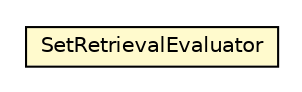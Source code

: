 #!/usr/local/bin/dot
#
# Class diagram 
# Generated by UMLGraph version 5.2 (http://www.umlgraph.org/)
#

digraph G {
	edge [fontname="Helvetica",fontsize=10,labelfontname="Helvetica",labelfontsize=10];
	node [fontname="Helvetica",fontsize=10,shape=plaintext];
	nodesep=0.25;
	ranksep=0.5;
	// com.isnotworking.recfwk.engine.SetRetrievalEvaluator
	c133 [label=<<table title="com.isnotworking.recfwk.engine.SetRetrievalEvaluator" border="0" cellborder="1" cellspacing="0" cellpadding="2" port="p" bgcolor="lemonChiffon" href="./SetRetrievalEvaluator.html">
		<tr><td><table border="0" cellspacing="0" cellpadding="1">
<tr><td align="center" balign="center"> SetRetrievalEvaluator </td></tr>
		</table></td></tr>
		</table>>, fontname="Helvetica", fontcolor="black", fontsize=10.0];
}

